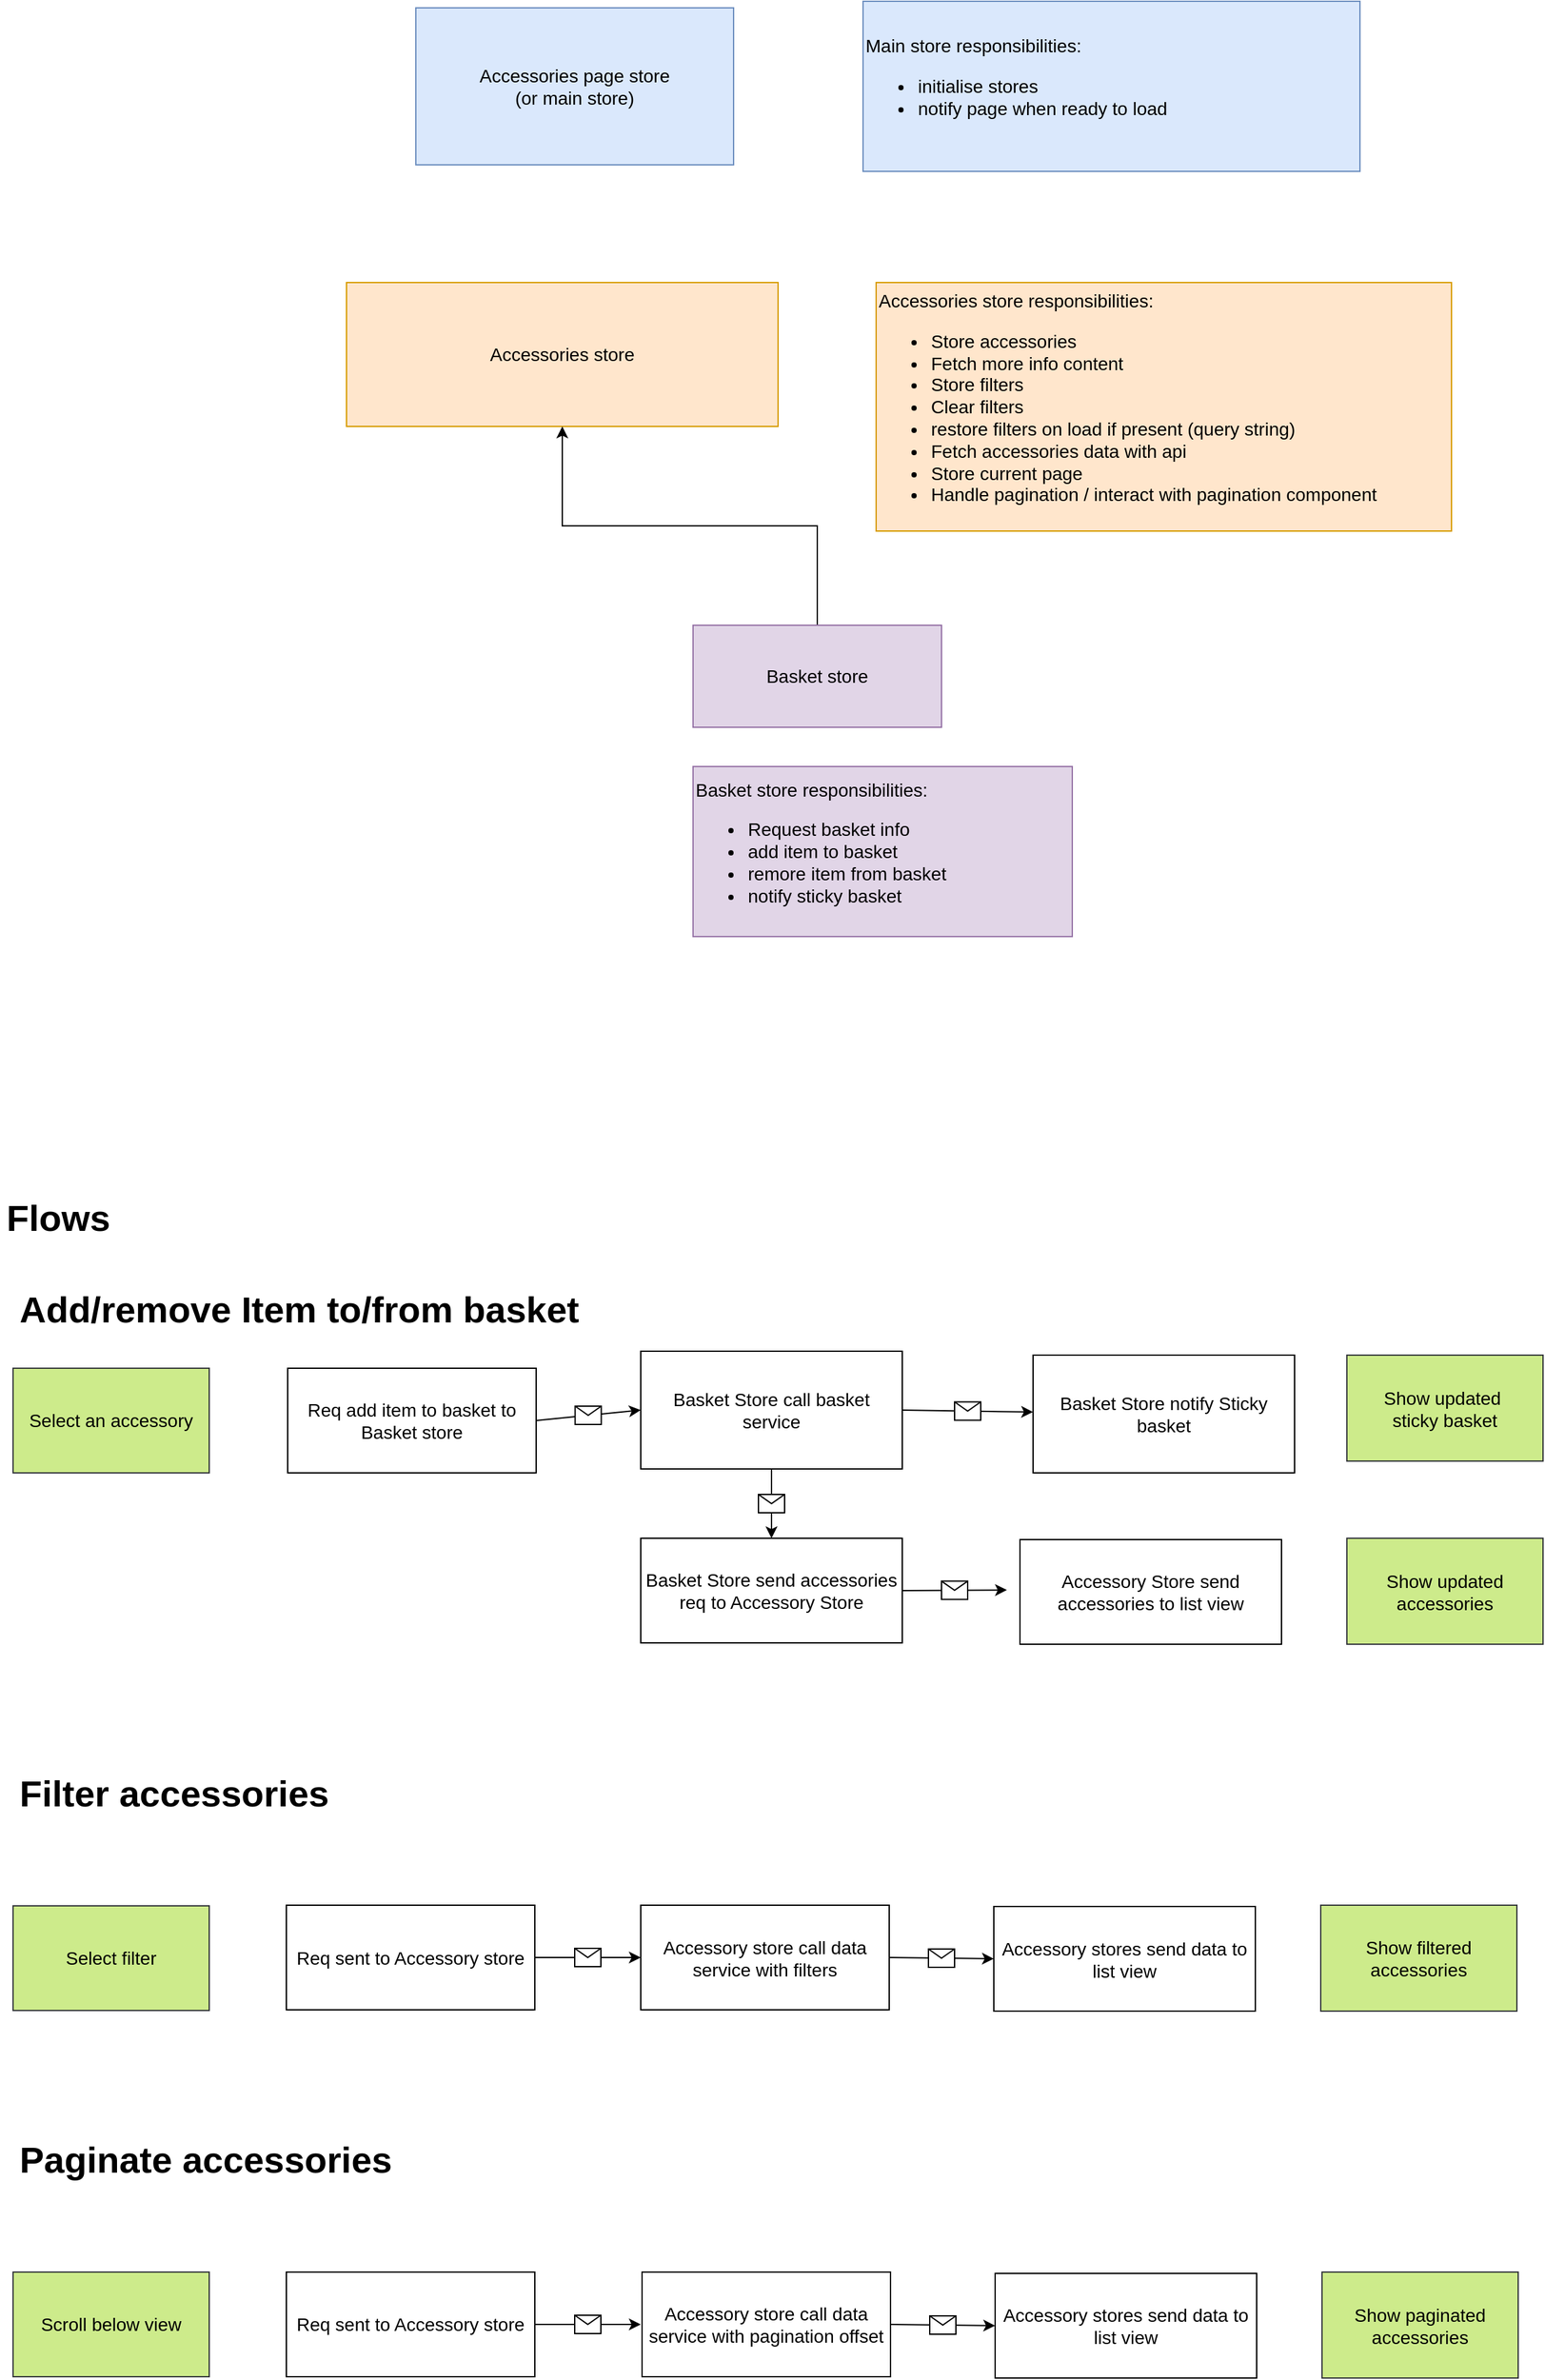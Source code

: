 <mxfile version="13.10.0" type="github"><diagram id="prtHgNgQTEPvFCAcTncT" name="Page-1"><mxGraphModel dx="2066" dy="1131" grid="1" gridSize="10" guides="1" tooltips="1" connect="1" arrows="1" fold="1" page="1" pageScale="1" pageWidth="827" pageHeight="1169" math="0" shadow="0"><root><mxCell id="0"/><mxCell id="1" parent="0"/><mxCell id="7Ce21E6pJZC-Ax0Yo5jJ-3" value="Accessories store" style="rounded=0;whiteSpace=wrap;html=1;fillColor=#ffe6cc;strokeColor=#d79b00;fontSize=14;" parent="1" vertex="1"><mxGeometry x="335" y="260" width="330" height="110" as="geometry"/></mxCell><mxCell id="7Ce21E6pJZC-Ax0Yo5jJ-6" value="&lt;div&gt;&lt;span style=&quot;font-size: 14px&quot;&gt;Accessories store responsibilities:&lt;/span&gt;&lt;/div&gt;&lt;ul style=&quot;font-size: 14px&quot;&gt;&lt;li&gt;Store accessories&lt;/li&gt;&lt;li&gt;Fetch more info content&lt;/li&gt;&lt;li&gt;Store filters&lt;/li&gt;&lt;li&gt;Clear filters&lt;/li&gt;&lt;li&gt;restore filters on load if present (query string)&lt;/li&gt;&lt;li&gt;Fetch accessories data with api&lt;/li&gt;&lt;li&gt;Store current page&lt;/li&gt;&lt;li&gt;Handle pagination / interact with pagination component&lt;/li&gt;&lt;/ul&gt;" style="text;html=1;strokeColor=#d79b00;fillColor=#ffe6cc;align=left;verticalAlign=middle;whiteSpace=wrap;rounded=0;" parent="1" vertex="1"><mxGeometry x="740" y="260" width="440" height="190" as="geometry"/></mxCell><mxCell id="7Ce21E6pJZC-Ax0Yo5jJ-7" value="Accessories page store &lt;br style=&quot;font-size: 14px;&quot;&gt;(or main store)" style="rounded=0;whiteSpace=wrap;html=1;fillColor=#dae8fc;strokeColor=#6c8ebf;fontSize=14;" parent="1" vertex="1"><mxGeometry x="388" y="50" width="243" height="120" as="geometry"/></mxCell><mxCell id="bK1kYz_hymXRTfqiguJw-1" style="edgeStyle=orthogonalEdgeStyle;rounded=0;orthogonalLoop=1;jettySize=auto;html=1;" edge="1" parent="1" source="7Ce21E6pJZC-Ax0Yo5jJ-10" target="7Ce21E6pJZC-Ax0Yo5jJ-3"><mxGeometry relative="1" as="geometry"/></mxCell><mxCell id="7Ce21E6pJZC-Ax0Yo5jJ-10" value="Basket store" style="rounded=0;whiteSpace=wrap;html=1;fillColor=#e1d5e7;strokeColor=#9673a6;fontSize=14;" parent="1" vertex="1"><mxGeometry x="600" y="522" width="190" height="78" as="geometry"/></mxCell><mxCell id="7Ce21E6pJZC-Ax0Yo5jJ-12" value="Main store responsibilities:&lt;br&gt;&lt;ul&gt;&lt;li&gt;initialise stores&lt;/li&gt;&lt;li&gt;notify page when ready to load&lt;/li&gt;&lt;/ul&gt;" style="text;html=1;strokeColor=#6c8ebf;fillColor=#dae8fc;align=left;verticalAlign=middle;whiteSpace=wrap;rounded=0;fontSize=14;" parent="1" vertex="1"><mxGeometry x="730" y="45" width="380" height="130" as="geometry"/></mxCell><mxCell id="7Ce21E6pJZC-Ax0Yo5jJ-19" value="Req add item to basket to Basket store" style="rounded=0;whiteSpace=wrap;html=1;fontSize=14;align=center;" parent="1" vertex="1"><mxGeometry x="290" y="1090" width="190" height="80" as="geometry"/></mxCell><mxCell id="7Ce21E6pJZC-Ax0Yo5jJ-21" value="&lt;h1&gt;Add/remove Item to/from basket&lt;/h1&gt;" style="text;html=1;strokeColor=none;fillColor=none;spacing=5;spacingTop=-20;whiteSpace=wrap;overflow=hidden;rounded=0;fontSize=14;align=left;" parent="1" vertex="1"><mxGeometry x="80" y="1020" width="500" height="50" as="geometry"/></mxCell><mxCell id="7Ce21E6pJZC-Ax0Yo5jJ-22" value="&lt;h1&gt;Flows&lt;/h1&gt;" style="text;html=1;strokeColor=none;fillColor=none;spacing=5;spacingTop=-20;whiteSpace=wrap;overflow=hidden;rounded=0;fontSize=14;align=left;" parent="1" vertex="1"><mxGeometry x="70" y="950" width="395" height="50" as="geometry"/></mxCell><mxCell id="7Ce21E6pJZC-Ax0Yo5jJ-24" value="Basket Store send accessories req to Accessory Store" style="rounded=0;whiteSpace=wrap;html=1;fontSize=14;align=center;" parent="1" vertex="1"><mxGeometry x="560" y="1220" width="200" height="80" as="geometry"/></mxCell><mxCell id="7Ce21E6pJZC-Ax0Yo5jJ-31" value="" style="endArrow=classic;html=1;fontSize=14;" parent="1" source="Cn22A9-trn0a_BaiIx6a-5" target="7Ce21E6pJZC-Ax0Yo5jJ-24" edge="1"><mxGeometry relative="1" as="geometry"><mxPoint x="480" y="1230" as="sourcePoint"/><mxPoint x="564" y="1230" as="targetPoint"/></mxGeometry></mxCell><mxCell id="7Ce21E6pJZC-Ax0Yo5jJ-32" value="" style="shape=message;html=1;outlineConnect=0;" parent="7Ce21E6pJZC-Ax0Yo5jJ-31" vertex="1"><mxGeometry width="20" height="14" relative="1" as="geometry"><mxPoint x="-10" y="-7" as="offset"/></mxGeometry></mxCell><mxCell id="7Ce21E6pJZC-Ax0Yo5jJ-35" value="" style="endArrow=classic;html=1;fontSize=14;exitX=1;exitY=0.5;exitDx=0;exitDy=0;" parent="1" source="7Ce21E6pJZC-Ax0Yo5jJ-24" edge="1"><mxGeometry relative="1" as="geometry"><mxPoint x="820" y="960" as="sourcePoint"/><mxPoint x="840" y="1259.556" as="targetPoint"/></mxGeometry></mxCell><mxCell id="7Ce21E6pJZC-Ax0Yo5jJ-36" value="" style="shape=message;html=1;outlineConnect=0;" parent="7Ce21E6pJZC-Ax0Yo5jJ-35" vertex="1"><mxGeometry width="20" height="14" relative="1" as="geometry"><mxPoint x="-10" y="-7" as="offset"/></mxGeometry></mxCell><mxCell id="7Ce21E6pJZC-Ax0Yo5jJ-37" value="Accessory Store send accessories to list view" style="rounded=0;whiteSpace=wrap;html=1;fontSize=14;align=center;" parent="1" vertex="1"><mxGeometry x="850" y="1221" width="200" height="80" as="geometry"/></mxCell><mxCell id="7Ce21E6pJZC-Ax0Yo5jJ-40" value="&lt;div&gt;&lt;span style=&quot;font-size: 14px&quot;&gt;Basket store responsibilities:&lt;/span&gt;&lt;/div&gt;&lt;ul style=&quot;font-size: 14px&quot;&gt;&lt;li&gt;Request basket info&lt;/li&gt;&lt;li&gt;add item to basket&lt;/li&gt;&lt;li&gt;remore item from basket&lt;/li&gt;&lt;li&gt;notify sticky basket&lt;/li&gt;&lt;/ul&gt;" style="text;html=1;strokeColor=#9673a6;fillColor=#e1d5e7;align=left;verticalAlign=middle;whiteSpace=wrap;rounded=0;" parent="1" vertex="1"><mxGeometry x="600" y="630" width="290" height="130" as="geometry"/></mxCell><mxCell id="7Ce21E6pJZC-Ax0Yo5jJ-41" value="Basket Store notify Sticky basket" style="rounded=0;whiteSpace=wrap;html=1;fontSize=14;align=center;" parent="1" vertex="1"><mxGeometry x="860" y="1080" width="200" height="90" as="geometry"/></mxCell><mxCell id="7Ce21E6pJZC-Ax0Yo5jJ-42" value="" style="endArrow=classic;html=1;fontSize=14;exitX=1;exitY=0.5;exitDx=0;exitDy=0;" parent="1" source="Cn22A9-trn0a_BaiIx6a-5" target="7Ce21E6pJZC-Ax0Yo5jJ-41" edge="1"><mxGeometry relative="1" as="geometry"><mxPoint x="424" y="1050" as="sourcePoint"/><mxPoint x="920" y="800" as="targetPoint"/></mxGeometry></mxCell><mxCell id="7Ce21E6pJZC-Ax0Yo5jJ-43" value="" style="shape=message;html=1;outlineConnect=0;" parent="7Ce21E6pJZC-Ax0Yo5jJ-42" vertex="1"><mxGeometry width="20" height="14" relative="1" as="geometry"><mxPoint x="-10" y="-7" as="offset"/></mxGeometry></mxCell><mxCell id="7Ce21E6pJZC-Ax0Yo5jJ-44" value="Show updated accessories" style="rounded=0;whiteSpace=wrap;html=1;fontSize=14;align=center;fillColor=#cdeb8b;strokeColor=#36393d;" parent="1" vertex="1"><mxGeometry x="1100" y="1220" width="150" height="81" as="geometry"/></mxCell><mxCell id="7Ce21E6pJZC-Ax0Yo5jJ-45" value="Show updated&amp;nbsp;&lt;br&gt;sticky basket" style="rounded=0;whiteSpace=wrap;html=1;fontSize=14;align=center;fillColor=#cdeb8b;strokeColor=#36393d;" parent="1" vertex="1"><mxGeometry x="1100" y="1080" width="150" height="81" as="geometry"/></mxCell><mxCell id="7Ce21E6pJZC-Ax0Yo5jJ-46" value="Select an accessory" style="rounded=0;whiteSpace=wrap;html=1;fontSize=14;align=center;fillColor=#cdeb8b;strokeColor=#36393d;" parent="1" vertex="1"><mxGeometry x="80" y="1090" width="150" height="80" as="geometry"/></mxCell><mxCell id="7Ce21E6pJZC-Ax0Yo5jJ-48" value="Accessory store call data service with filters" style="rounded=0;whiteSpace=wrap;html=1;fontSize=14;align=center;" parent="1" vertex="1"><mxGeometry x="560" y="1500.5" width="190" height="80" as="geometry"/></mxCell><mxCell id="7Ce21E6pJZC-Ax0Yo5jJ-58" value="Accessory stores send data to list view" style="rounded=0;whiteSpace=wrap;html=1;fontSize=14;align=center;" parent="1" vertex="1"><mxGeometry x="830" y="1501.5" width="200" height="80" as="geometry"/></mxCell><mxCell id="7Ce21E6pJZC-Ax0Yo5jJ-59" value="" style="endArrow=classic;html=1;fontSize=14;exitX=1;exitY=0.5;exitDx=0;exitDy=0;entryX=0;entryY=0.5;entryDx=0;entryDy=0;" parent="1" target="7Ce21E6pJZC-Ax0Yo5jJ-58" edge="1"><mxGeometry relative="1" as="geometry"><mxPoint x="750" y="1540.5" as="sourcePoint"/><mxPoint x="630" y="1231.5" as="targetPoint"/></mxGeometry></mxCell><mxCell id="7Ce21E6pJZC-Ax0Yo5jJ-60" value="" style="shape=message;html=1;outlineConnect=0;" parent="7Ce21E6pJZC-Ax0Yo5jJ-59" vertex="1"><mxGeometry width="20" height="14" relative="1" as="geometry"><mxPoint x="-10" y="-7" as="offset"/></mxGeometry></mxCell><mxCell id="7Ce21E6pJZC-Ax0Yo5jJ-64" value="Show filtered accessories" style="rounded=0;whiteSpace=wrap;html=1;fontSize=14;align=center;fillColor=#cdeb8b;strokeColor=#36393d;" parent="1" vertex="1"><mxGeometry x="1080" y="1500.5" width="150" height="81" as="geometry"/></mxCell><mxCell id="7Ce21E6pJZC-Ax0Yo5jJ-66" value="Select filter" style="rounded=0;whiteSpace=wrap;html=1;fontSize=14;align=center;fillColor=#cdeb8b;strokeColor=#36393d;" parent="1" vertex="1"><mxGeometry x="80" y="1501" width="150" height="80" as="geometry"/></mxCell><mxCell id="7Ce21E6pJZC-Ax0Yo5jJ-67" value="&lt;h1&gt;Filter accessories&lt;/h1&gt;" style="text;html=1;strokeColor=none;fillColor=none;spacing=5;spacingTop=-20;whiteSpace=wrap;overflow=hidden;rounded=0;fontSize=14;align=left;" parent="1" vertex="1"><mxGeometry x="80" y="1390" width="395" height="50" as="geometry"/></mxCell><mxCell id="7Ce21E6pJZC-Ax0Yo5jJ-69" value="Accessory store call data service with pagination offset" style="rounded=0;whiteSpace=wrap;html=1;fontSize=14;align=center;" parent="1" vertex="1"><mxGeometry x="561" y="1781" width="190" height="80" as="geometry"/></mxCell><mxCell id="7Ce21E6pJZC-Ax0Yo5jJ-73" value="Accessory stores send data to list view" style="rounded=0;whiteSpace=wrap;html=1;fontSize=14;align=center;" parent="1" vertex="1"><mxGeometry x="831" y="1782" width="200" height="80" as="geometry"/></mxCell><mxCell id="7Ce21E6pJZC-Ax0Yo5jJ-74" value="" style="endArrow=classic;html=1;fontSize=14;exitX=1;exitY=0.5;exitDx=0;exitDy=0;entryX=0;entryY=0.5;entryDx=0;entryDy=0;" parent="1" target="7Ce21E6pJZC-Ax0Yo5jJ-73" edge="1"><mxGeometry relative="1" as="geometry"><mxPoint x="751" y="1821" as="sourcePoint"/><mxPoint x="631" y="1512" as="targetPoint"/></mxGeometry></mxCell><mxCell id="7Ce21E6pJZC-Ax0Yo5jJ-75" value="" style="shape=message;html=1;outlineConnect=0;" parent="7Ce21E6pJZC-Ax0Yo5jJ-74" vertex="1"><mxGeometry width="20" height="14" relative="1" as="geometry"><mxPoint x="-10" y="-7" as="offset"/></mxGeometry></mxCell><mxCell id="7Ce21E6pJZC-Ax0Yo5jJ-76" value="Show paginated accessories" style="rounded=0;whiteSpace=wrap;html=1;fontSize=14;align=center;fillColor=#cdeb8b;strokeColor=#36393d;" parent="1" vertex="1"><mxGeometry x="1081" y="1781" width="150" height="81" as="geometry"/></mxCell><mxCell id="7Ce21E6pJZC-Ax0Yo5jJ-77" value="Scroll below view" style="rounded=0;whiteSpace=wrap;html=1;fontSize=14;align=center;fillColor=#cdeb8b;strokeColor=#36393d;" parent="1" vertex="1"><mxGeometry x="80" y="1781" width="150" height="80" as="geometry"/></mxCell><mxCell id="7Ce21E6pJZC-Ax0Yo5jJ-78" value="&lt;h1&gt;Paginate accessories&lt;/h1&gt;" style="text;html=1;strokeColor=none;fillColor=none;spacing=5;spacingTop=-20;whiteSpace=wrap;overflow=hidden;rounded=0;fontSize=14;align=left;" parent="1" vertex="1"><mxGeometry x="80" y="1670" width="395" height="50" as="geometry"/></mxCell><mxCell id="Cn22A9-trn0a_BaiIx6a-5" value="Basket Store call basket service" style="rounded=0;whiteSpace=wrap;html=1;fontSize=14;align=center;" parent="1" vertex="1"><mxGeometry x="560" y="1077" width="200" height="90" as="geometry"/></mxCell><mxCell id="Cn22A9-trn0a_BaiIx6a-6" value="" style="endArrow=classic;html=1;exitX=1;exitY=0.5;exitDx=0;exitDy=0;entryX=0;entryY=0.5;entryDx=0;entryDy=0;" parent="1" source="7Ce21E6pJZC-Ax0Yo5jJ-19" target="Cn22A9-trn0a_BaiIx6a-5" edge="1"><mxGeometry relative="1" as="geometry"><mxPoint x="480" y="1050" as="sourcePoint"/><mxPoint x="880" y="1010" as="targetPoint"/></mxGeometry></mxCell><mxCell id="Cn22A9-trn0a_BaiIx6a-7" value="" style="shape=message;html=1;outlineConnect=0;" parent="Cn22A9-trn0a_BaiIx6a-6" vertex="1"><mxGeometry width="20" height="14" relative="1" as="geometry"><mxPoint x="-10" y="-7" as="offset"/></mxGeometry></mxCell><mxCell id="Cn22A9-trn0a_BaiIx6a-8" value="Req sent to Accessory store" style="rounded=0;whiteSpace=wrap;html=1;fontSize=14;align=center;" parent="1" vertex="1"><mxGeometry x="289" y="1500.5" width="190" height="80" as="geometry"/></mxCell><mxCell id="Cn22A9-trn0a_BaiIx6a-9" value="" style="endArrow=classic;html=1;exitX=1;exitY=0.5;exitDx=0;exitDy=0;entryX=0;entryY=0.5;entryDx=0;entryDy=0;" parent="1" source="Cn22A9-trn0a_BaiIx6a-8" target="7Ce21E6pJZC-Ax0Yo5jJ-48" edge="1"><mxGeometry relative="1" as="geometry"><mxPoint x="780" y="1400" as="sourcePoint"/><mxPoint x="880" y="1400" as="targetPoint"/></mxGeometry></mxCell><mxCell id="Cn22A9-trn0a_BaiIx6a-10" value="" style="shape=message;html=1;outlineConnect=0;" parent="Cn22A9-trn0a_BaiIx6a-9" vertex="1"><mxGeometry width="20" height="14" relative="1" as="geometry"><mxPoint x="-10" y="-7" as="offset"/></mxGeometry></mxCell><mxCell id="Cn22A9-trn0a_BaiIx6a-11" value="Req sent to Accessory store" style="rounded=0;whiteSpace=wrap;html=1;fontSize=14;align=center;" parent="1" vertex="1"><mxGeometry x="289" y="1781" width="190" height="80" as="geometry"/></mxCell><mxCell id="Cn22A9-trn0a_BaiIx6a-12" value="" style="endArrow=classic;html=1;exitX=1;exitY=0.5;exitDx=0;exitDy=0;entryX=0;entryY=0.5;entryDx=0;entryDy=0;" parent="1" source="Cn22A9-trn0a_BaiIx6a-11" edge="1"><mxGeometry relative="1" as="geometry"><mxPoint x="780" y="1680.5" as="sourcePoint"/><mxPoint x="560" y="1821" as="targetPoint"/></mxGeometry></mxCell><mxCell id="Cn22A9-trn0a_BaiIx6a-13" value="" style="shape=message;html=1;outlineConnect=0;" parent="Cn22A9-trn0a_BaiIx6a-12" vertex="1"><mxGeometry width="20" height="14" relative="1" as="geometry"><mxPoint x="-10" y="-7" as="offset"/></mxGeometry></mxCell></root></mxGraphModel></diagram></mxfile>